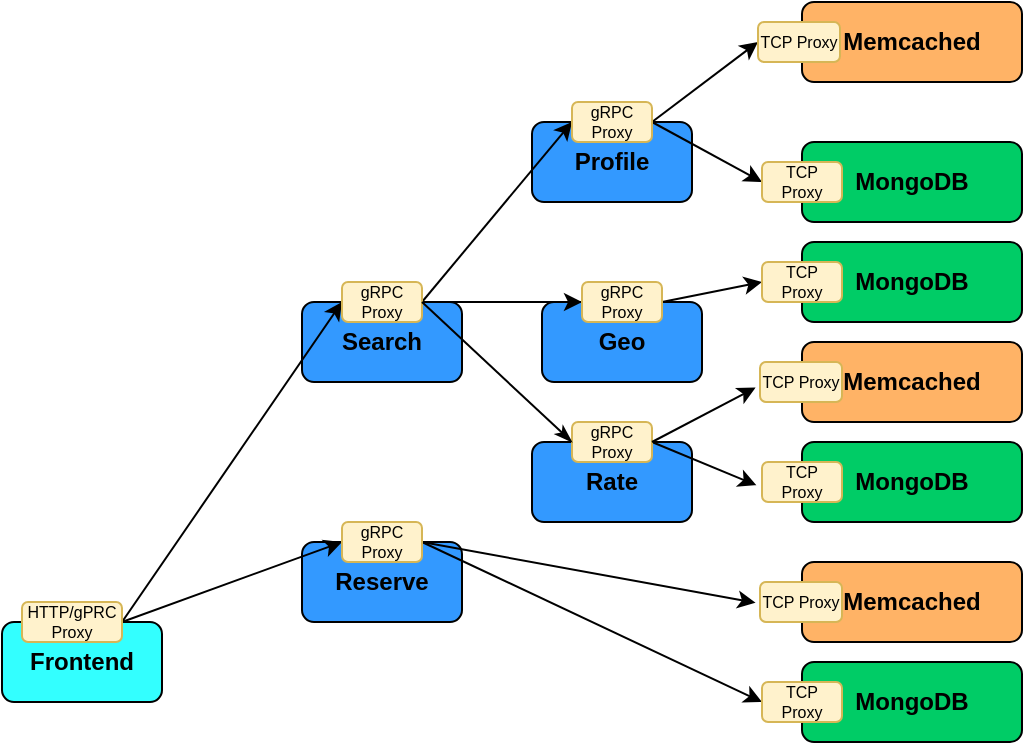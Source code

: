 <mxfile version="15.4.0" type="device"><diagram id="pcY6uDt_7-VeWCUZNtjR" name="Page-1"><mxGraphModel dx="1425" dy="872" grid="1" gridSize="10" guides="1" tooltips="1" connect="1" arrows="1" fold="1" page="1" pageScale="1" pageWidth="850" pageHeight="1100" math="0" shadow="0"><root><mxCell id="0"/><mxCell id="1" parent="0"/><mxCell id="qhm_QCRaqrkgAxjfd52m-2" value="&lt;b&gt;Reserve&lt;/b&gt;" style="rounded=1;whiteSpace=wrap;html=1;fillColor=#3399FF;" vertex="1" parent="1"><mxGeometry x="230" y="380" width="80" height="40" as="geometry"/></mxCell><mxCell id="qhm_QCRaqrkgAxjfd52m-3" value="&lt;b&gt;Rate&lt;/b&gt;" style="rounded=1;whiteSpace=wrap;html=1;fillColor=#3399FF;" vertex="1" parent="1"><mxGeometry x="345" y="330" width="80" height="40" as="geometry"/></mxCell><mxCell id="qhm_QCRaqrkgAxjfd52m-4" value="&lt;b&gt;Profile&lt;/b&gt;" style="rounded=1;whiteSpace=wrap;html=1;fillColor=#3399FF;" vertex="1" parent="1"><mxGeometry x="345" y="170" width="80" height="40" as="geometry"/></mxCell><mxCell id="qhm_QCRaqrkgAxjfd52m-5" value="&lt;b&gt;Geo&lt;/b&gt;" style="rounded=1;whiteSpace=wrap;html=1;fillColor=#3399FF;" vertex="1" parent="1"><mxGeometry x="350" y="260" width="80" height="40" as="geometry"/></mxCell><mxCell id="qhm_QCRaqrkgAxjfd52m-6" value="&lt;b&gt;Search&lt;/b&gt;" style="rounded=1;whiteSpace=wrap;html=1;fillColor=#3399FF;" vertex="1" parent="1"><mxGeometry x="230" y="260" width="80" height="40" as="geometry"/></mxCell><mxCell id="qhm_QCRaqrkgAxjfd52m-7" style="edgeStyle=none;rounded=0;orthogonalLoop=1;jettySize=auto;html=1;exitX=0.75;exitY=0;exitDx=0;exitDy=0;entryX=0;entryY=0.5;entryDx=0;entryDy=0;" edge="1" parent="1" source="qhm_QCRaqrkgAxjfd52m-10" target="qhm_QCRaqrkgAxjfd52m-36"><mxGeometry relative="1" as="geometry"/></mxCell><mxCell id="qhm_QCRaqrkgAxjfd52m-8" style="edgeStyle=none;rounded=0;orthogonalLoop=1;jettySize=auto;html=1;exitX=0.75;exitY=0;exitDx=0;exitDy=0;entryX=0;entryY=0.5;entryDx=0;entryDy=0;" edge="1" parent="1" source="qhm_QCRaqrkgAxjfd52m-10" target="qhm_QCRaqrkgAxjfd52m-35"><mxGeometry relative="1" as="geometry"/></mxCell><mxCell id="qhm_QCRaqrkgAxjfd52m-10" value="&lt;b&gt;Frontend&lt;/b&gt;" style="rounded=1;whiteSpace=wrap;html=1;fillColor=#33FFFF;" vertex="1" parent="1"><mxGeometry x="80" y="420" width="80" height="40" as="geometry"/></mxCell><mxCell id="qhm_QCRaqrkgAxjfd52m-11" style="rounded=0;orthogonalLoop=1;jettySize=auto;html=1;exitX=0.75;exitY=0;exitDx=0;exitDy=0;entryX=0;entryY=0.5;entryDx=0;entryDy=0;" edge="1" parent="1" source="qhm_QCRaqrkgAxjfd52m-6" target="qhm_QCRaqrkgAxjfd52m-40"><mxGeometry relative="1" as="geometry"/></mxCell><mxCell id="qhm_QCRaqrkgAxjfd52m-12" style="edgeStyle=none;rounded=0;orthogonalLoop=1;jettySize=auto;html=1;exitX=0.75;exitY=0;exitDx=0;exitDy=0;entryX=0;entryY=0.5;entryDx=0;entryDy=0;" edge="1" parent="1" source="qhm_QCRaqrkgAxjfd52m-6" target="qhm_QCRaqrkgAxjfd52m-41"><mxGeometry relative="1" as="geometry"/></mxCell><mxCell id="qhm_QCRaqrkgAxjfd52m-14" style="edgeStyle=none;rounded=0;orthogonalLoop=1;jettySize=auto;html=1;entryX=-0.054;entryY=0.52;entryDx=0;entryDy=0;entryPerimeter=0;" edge="1" parent="1" target="qhm_QCRaqrkgAxjfd52m-50"><mxGeometry relative="1" as="geometry"><mxPoint x="290" y="380" as="sourcePoint"/></mxGeometry></mxCell><mxCell id="qhm_QCRaqrkgAxjfd52m-15" style="edgeStyle=none;rounded=0;orthogonalLoop=1;jettySize=auto;html=1;exitX=0.75;exitY=0;exitDx=0;exitDy=0;entryX=0;entryY=0.5;entryDx=0;entryDy=0;" edge="1" parent="1" source="qhm_QCRaqrkgAxjfd52m-2" target="qhm_QCRaqrkgAxjfd52m-51"><mxGeometry relative="1" as="geometry"/></mxCell><mxCell id="qhm_QCRaqrkgAxjfd52m-18" style="edgeStyle=none;rounded=0;orthogonalLoop=1;jettySize=auto;html=1;exitX=0.75;exitY=0;exitDx=0;exitDy=0;entryX=0;entryY=0.5;entryDx=0;entryDy=0;" edge="1" parent="1" source="qhm_QCRaqrkgAxjfd52m-4" target="qhm_QCRaqrkgAxjfd52m-44"><mxGeometry relative="1" as="geometry"><mxPoint x="450" y="130" as="targetPoint"/></mxGeometry></mxCell><mxCell id="qhm_QCRaqrkgAxjfd52m-19" style="edgeStyle=none;rounded=0;orthogonalLoop=1;jettySize=auto;html=1;exitX=0.75;exitY=0;exitDx=0;exitDy=0;entryX=0;entryY=0.5;entryDx=0;entryDy=0;" edge="1" parent="1" source="qhm_QCRaqrkgAxjfd52m-4" target="qhm_QCRaqrkgAxjfd52m-45"><mxGeometry relative="1" as="geometry"/></mxCell><mxCell id="qhm_QCRaqrkgAxjfd52m-20" style="edgeStyle=none;rounded=0;orthogonalLoop=1;jettySize=auto;html=1;exitX=1;exitY=0.5;exitDx=0;exitDy=0;entryX=0;entryY=0.5;entryDx=0;entryDy=0;" edge="1" parent="1" source="qhm_QCRaqrkgAxjfd52m-41" target="qhm_QCRaqrkgAxjfd52m-46"><mxGeometry relative="1" as="geometry"/></mxCell><mxCell id="qhm_QCRaqrkgAxjfd52m-21" style="edgeStyle=none;rounded=0;orthogonalLoop=1;jettySize=auto;html=1;exitX=1;exitY=0.5;exitDx=0;exitDy=0;entryX=0;entryY=0.5;entryDx=0;entryDy=0;startArrow=none;" edge="1" parent="1" source="qhm_QCRaqrkgAxjfd52m-47" target="qhm_QCRaqrkgAxjfd52m-24"><mxGeometry relative="1" as="geometry"/></mxCell><mxCell id="qhm_QCRaqrkgAxjfd52m-22" style="edgeStyle=none;rounded=0;orthogonalLoop=1;jettySize=auto;html=1;exitX=1;exitY=0.5;exitDx=0;exitDy=0;entryX=-0.07;entryY=0.58;entryDx=0;entryDy=0;entryPerimeter=0;" edge="1" parent="1" source="qhm_QCRaqrkgAxjfd52m-42" target="qhm_QCRaqrkgAxjfd52m-49"><mxGeometry relative="1" as="geometry"/></mxCell><mxCell id="qhm_QCRaqrkgAxjfd52m-23" value="&lt;b&gt;Memcached&lt;/b&gt;" style="rounded=1;whiteSpace=wrap;html=1;fillColor=#FFB366;" vertex="1" parent="1"><mxGeometry x="480" y="110" width="110" height="40" as="geometry"/></mxCell><mxCell id="qhm_QCRaqrkgAxjfd52m-24" value="&lt;b&gt;Memcached&lt;/b&gt;" style="rounded=1;whiteSpace=wrap;html=1;fillColor=#FFB366;" vertex="1" parent="1"><mxGeometry x="480" y="280" width="110" height="40" as="geometry"/></mxCell><mxCell id="qhm_QCRaqrkgAxjfd52m-25" value="&lt;b&gt;Memcached&lt;/b&gt;" style="rounded=1;whiteSpace=wrap;html=1;fillColor=#FFB366;" vertex="1" parent="1"><mxGeometry x="480" y="390" width="110" height="40" as="geometry"/></mxCell><mxCell id="qhm_QCRaqrkgAxjfd52m-26" value="&lt;b&gt;MongoDB&lt;/b&gt;" style="rounded=1;whiteSpace=wrap;html=1;fillColor=#00CC66;" vertex="1" parent="1"><mxGeometry x="480" y="180" width="110" height="40" as="geometry"/></mxCell><mxCell id="qhm_QCRaqrkgAxjfd52m-27" value="&lt;b&gt;MongoDB&lt;/b&gt;" style="rounded=1;whiteSpace=wrap;html=1;fillColor=#00CC66;" vertex="1" parent="1"><mxGeometry x="480" y="230" width="110" height="40" as="geometry"/></mxCell><mxCell id="qhm_QCRaqrkgAxjfd52m-28" value="&lt;b&gt;MongoDB&lt;/b&gt;" style="rounded=1;whiteSpace=wrap;html=1;fillColor=#00CC66;" vertex="1" parent="1"><mxGeometry x="480" y="330" width="110" height="40" as="geometry"/></mxCell><mxCell id="qhm_QCRaqrkgAxjfd52m-29" value="&lt;b&gt;MongoDB&lt;/b&gt;" style="rounded=1;whiteSpace=wrap;html=1;fillColor=#00CC66;" vertex="1" parent="1"><mxGeometry x="480" y="440" width="110" height="40" as="geometry"/></mxCell><mxCell id="qhm_QCRaqrkgAxjfd52m-34" value="&lt;font style=&quot;font-size: 8px&quot;&gt;HTTP/gPRC Proxy&lt;/font&gt;" style="rounded=1;whiteSpace=wrap;html=1;fontSize=7;fillColor=#fff2cc;strokeColor=#d6b656;" vertex="1" parent="1"><mxGeometry x="90" y="410" width="50" height="20" as="geometry"/></mxCell><mxCell id="qhm_QCRaqrkgAxjfd52m-35" value="&lt;font style=&quot;font-size: 8px&quot;&gt;gRPC Proxy&lt;/font&gt;" style="rounded=1;whiteSpace=wrap;html=1;fontSize=7;fillColor=#fff2cc;strokeColor=#d6b656;" vertex="1" parent="1"><mxGeometry x="250" y="370" width="40" height="20" as="geometry"/></mxCell><mxCell id="qhm_QCRaqrkgAxjfd52m-36" value="&lt;font style=&quot;font-size: 8px&quot;&gt;gRPC Proxy&lt;/font&gt;" style="rounded=1;whiteSpace=wrap;html=1;fontSize=7;fillColor=#fff2cc;strokeColor=#d6b656;" vertex="1" parent="1"><mxGeometry x="250" y="250" width="40" height="20" as="geometry"/></mxCell><mxCell id="qhm_QCRaqrkgAxjfd52m-40" value="&lt;font style=&quot;font-size: 8px&quot;&gt;gRPC Proxy&lt;/font&gt;" style="rounded=1;whiteSpace=wrap;html=1;fontSize=7;fillColor=#fff2cc;strokeColor=#d6b656;" vertex="1" parent="1"><mxGeometry x="365" y="160" width="40" height="20" as="geometry"/></mxCell><mxCell id="qhm_QCRaqrkgAxjfd52m-41" value="&lt;font style=&quot;font-size: 8px&quot;&gt;gRPC Proxy&lt;/font&gt;" style="rounded=1;whiteSpace=wrap;html=1;fontSize=7;fillColor=#fff2cc;strokeColor=#d6b656;" vertex="1" parent="1"><mxGeometry x="370" y="250" width="40" height="20" as="geometry"/></mxCell><mxCell id="qhm_QCRaqrkgAxjfd52m-42" value="&lt;font style=&quot;font-size: 8px&quot;&gt;gRPC Proxy&lt;/font&gt;" style="rounded=1;whiteSpace=wrap;html=1;fontSize=7;fillColor=#fff2cc;strokeColor=#d6b656;" vertex="1" parent="1"><mxGeometry x="365" y="320" width="40" height="20" as="geometry"/></mxCell><mxCell id="qhm_QCRaqrkgAxjfd52m-43" value="" style="edgeStyle=none;rounded=0;orthogonalLoop=1;jettySize=auto;html=1;exitX=1;exitY=0.5;exitDx=0;exitDy=0;endArrow=classicThin;entryX=0;entryY=0.5;entryDx=0;entryDy=0;endFill=1;" edge="1" parent="1" source="qhm_QCRaqrkgAxjfd52m-36" target="qhm_QCRaqrkgAxjfd52m-42"><mxGeometry relative="1" as="geometry"><mxPoint x="310" y="280" as="sourcePoint"/><mxPoint x="300" y="350" as="targetPoint"/></mxGeometry></mxCell><mxCell id="qhm_QCRaqrkgAxjfd52m-44" value="&lt;font style=&quot;font-size: 8px&quot;&gt;TCP Proxy&lt;/font&gt;" style="rounded=1;whiteSpace=wrap;html=1;fontSize=7;fillColor=#fff2cc;strokeColor=#d6b656;" vertex="1" parent="1"><mxGeometry x="458" y="120" width="41" height="20" as="geometry"/></mxCell><mxCell id="qhm_QCRaqrkgAxjfd52m-45" value="&lt;font style=&quot;font-size: 8px&quot;&gt;TCP Proxy&lt;/font&gt;" style="rounded=1;whiteSpace=wrap;html=1;fontSize=7;fillColor=#fff2cc;strokeColor=#d6b656;" vertex="1" parent="1"><mxGeometry x="460" y="190" width="40" height="20" as="geometry"/></mxCell><mxCell id="qhm_QCRaqrkgAxjfd52m-46" value="&lt;font style=&quot;font-size: 8px&quot;&gt;TCP Proxy&lt;/font&gt;" style="rounded=1;whiteSpace=wrap;html=1;fontSize=7;fillColor=#fff2cc;strokeColor=#d6b656;" vertex="1" parent="1"><mxGeometry x="460" y="240" width="40" height="20" as="geometry"/></mxCell><mxCell id="qhm_QCRaqrkgAxjfd52m-47" value="&lt;font style=&quot;font-size: 8px&quot;&gt;TCP Proxy&lt;/font&gt;" style="rounded=1;whiteSpace=wrap;html=1;fontSize=7;fillColor=#fff2cc;strokeColor=#d6b656;" vertex="1" parent="1"><mxGeometry x="459" y="290" width="41" height="20" as="geometry"/></mxCell><mxCell id="qhm_QCRaqrkgAxjfd52m-48" value="" style="edgeStyle=none;rounded=0;orthogonalLoop=1;jettySize=auto;html=1;exitX=1;exitY=0.5;exitDx=0;exitDy=0;endArrow=classic;entryX=-0.054;entryY=0.64;entryDx=0;entryDy=0;entryPerimeter=0;endFill=1;" edge="1" parent="1" source="qhm_QCRaqrkgAxjfd52m-42" target="qhm_QCRaqrkgAxjfd52m-47"><mxGeometry relative="1" as="geometry"><mxPoint x="425" y="350" as="sourcePoint"/><mxPoint x="460" y="310" as="targetPoint"/></mxGeometry></mxCell><mxCell id="qhm_QCRaqrkgAxjfd52m-49" value="&lt;font style=&quot;font-size: 8px&quot;&gt;TCP Proxy&lt;/font&gt;" style="rounded=1;whiteSpace=wrap;html=1;fontSize=7;fillColor=#fff2cc;strokeColor=#d6b656;" vertex="1" parent="1"><mxGeometry x="460" y="340" width="40" height="20" as="geometry"/></mxCell><mxCell id="qhm_QCRaqrkgAxjfd52m-50" value="&lt;font style=&quot;font-size: 8px&quot;&gt;TCP Proxy&lt;/font&gt;" style="rounded=1;whiteSpace=wrap;html=1;fontSize=7;fillColor=#fff2cc;strokeColor=#d6b656;" vertex="1" parent="1"><mxGeometry x="459" y="400" width="41" height="20" as="geometry"/></mxCell><mxCell id="qhm_QCRaqrkgAxjfd52m-51" value="&lt;font style=&quot;font-size: 8px&quot;&gt;TCP Proxy&lt;/font&gt;" style="rounded=1;whiteSpace=wrap;html=1;fontSize=7;fillColor=#fff2cc;strokeColor=#d6b656;" vertex="1" parent="1"><mxGeometry x="460" y="450" width="40" height="20" as="geometry"/></mxCell></root></mxGraphModel></diagram></mxfile>